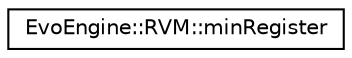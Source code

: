 digraph "Иерархия классов. Графический вид."
{
  edge [fontname="Helvetica",fontsize="10",labelfontname="Helvetica",labelfontsize="10"];
  node [fontname="Helvetica",fontsize="10",shape=record];
  rankdir="LR";
  Node0 [label="EvoEngine::RVM::minRegister",height=0.2,width=0.4,color="black", fillcolor="white", style="filled",URL="$unionEvoEngine_1_1RVM_1_1minRegister.html"];
}
